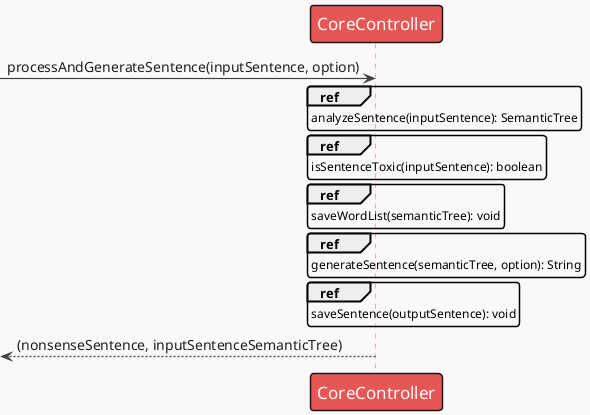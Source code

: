 @startuml
!theme mars
skinparam actor{
  style awesome
  FontSize 20
}
skinparam participant{
  FontSize 17
}
skinparam Arrow{
  Color #404040
  FontColor #1f1f1f
  FontSize 14
  Thickness 1.2
}
skinparam Note{
  FontSize 15
}
skinparam sequence{
  DividerFontSize 15
  LifeLineBackgroundColor #d93b3b70
  LifeLineBorderColor #c4000090
}

participant CoreController

-> CoreController: processAndGenerateSentence(inputSentence, option)
ref over CoreController
        analyzeSentence(inputSentence): SemanticTree
    end ref

    ref over CoreController
        isSentenceToxic(inputSentence): boolean
    end ref

    ref over CoreController
        saveWordList(semanticTree): void
    end ref

    ref over CoreController
        generateSentence(semanticTree, option): String
    end ref

    ref over CoreController
        saveSentence(outputSentence): void
    end ref
deactivate CoreController
<-- CoreController : (nonsenseSentence, inputSentenceSemanticTree)

@enduml

